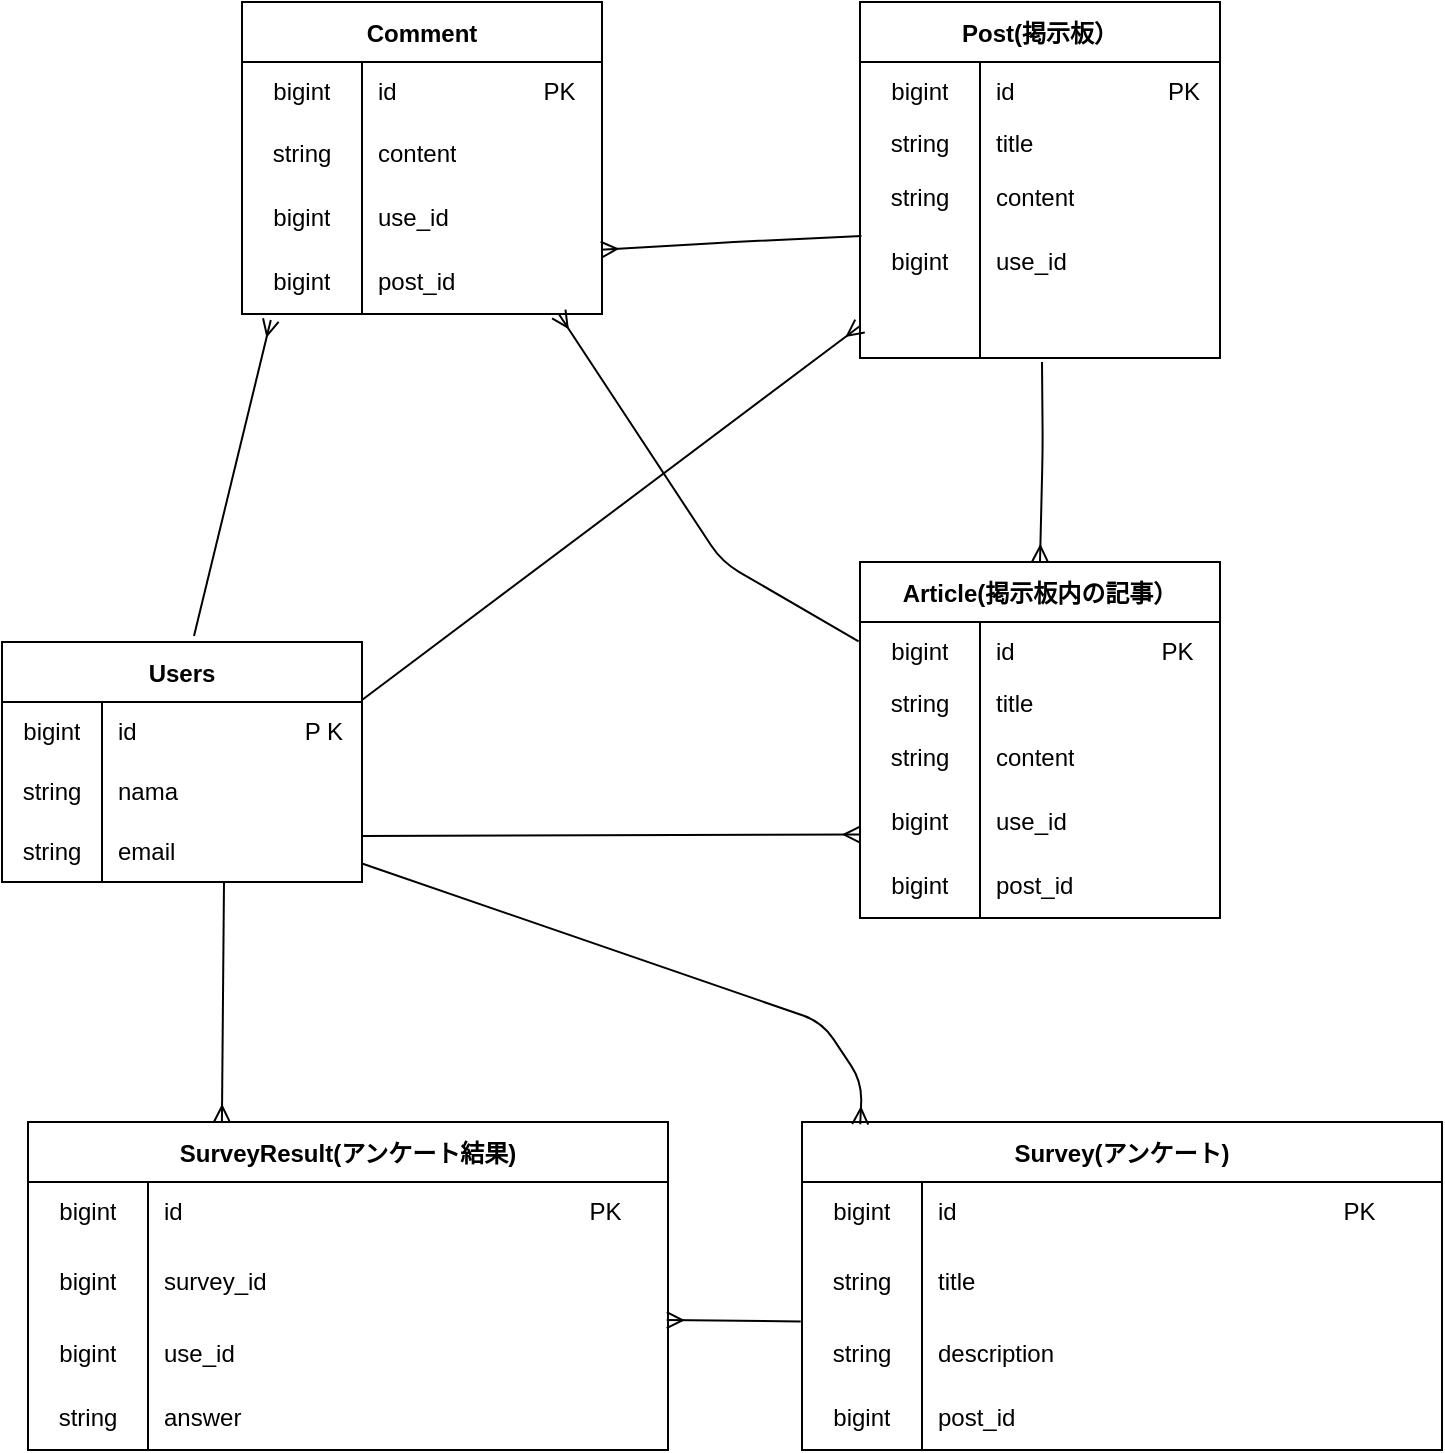 <mxfile>
    <diagram id="APkbT197lmlgCGNSwXuf" name="ページ1">
        <mxGraphModel dx="790" dy="532" grid="1" gridSize="10" guides="1" tooltips="1" connect="1" arrows="1" fold="1" page="1" pageScale="1" pageWidth="827" pageHeight="1169" math="0" shadow="0">
            <root>
                <mxCell id="0"/>
                <mxCell id="1" parent="0"/>
                <mxCell id="73" value="Users" style="shape=table;startSize=30;container=1;collapsible=0;childLayout=tableLayout;fixedRows=1;rowLines=0;fontStyle=1;" vertex="1" parent="1">
                    <mxGeometry x="80" y="390" width="180" height="120" as="geometry"/>
                </mxCell>
                <mxCell id="74" value="" style="shape=tableRow;horizontal=0;startSize=0;swimlaneHead=0;swimlaneBody=0;top=0;left=0;bottom=0;right=0;collapsible=0;dropTarget=0;fillColor=none;points=[[0,0.5],[1,0.5]];portConstraint=eastwest;" vertex="1" parent="73">
                    <mxGeometry y="30" width="180" height="30" as="geometry"/>
                </mxCell>
                <mxCell id="75" value="bigint" style="shape=partialRectangle;html=1;whiteSpace=wrap;connectable=0;fillColor=none;top=0;left=0;bottom=0;right=0;overflow=hidden;pointerEvents=1;" vertex="1" parent="74">
                    <mxGeometry width="50" height="30" as="geometry">
                        <mxRectangle width="50" height="30" as="alternateBounds"/>
                    </mxGeometry>
                </mxCell>
                <mxCell id="76" value="id　　　　　　　P K　　　　" style="shape=partialRectangle;html=1;whiteSpace=wrap;connectable=0;fillColor=none;top=0;left=0;bottom=0;right=0;align=left;spacingLeft=6;overflow=hidden;" vertex="1" parent="74">
                    <mxGeometry x="50" width="130" height="30" as="geometry">
                        <mxRectangle width="130" height="30" as="alternateBounds"/>
                    </mxGeometry>
                </mxCell>
                <mxCell id="77" value="" style="shape=tableRow;horizontal=0;startSize=0;swimlaneHead=0;swimlaneBody=0;top=0;left=0;bottom=0;right=0;collapsible=0;dropTarget=0;fillColor=none;points=[[0,0.5],[1,0.5]];portConstraint=eastwest;" vertex="1" parent="73">
                    <mxGeometry y="60" width="180" height="30" as="geometry"/>
                </mxCell>
                <mxCell id="78" value="string" style="shape=partialRectangle;html=1;whiteSpace=wrap;connectable=0;fillColor=none;top=0;left=0;bottom=0;right=0;overflow=hidden;" vertex="1" parent="77">
                    <mxGeometry width="50" height="30" as="geometry">
                        <mxRectangle width="50" height="30" as="alternateBounds"/>
                    </mxGeometry>
                </mxCell>
                <mxCell id="79" value="nama" style="shape=partialRectangle;html=1;whiteSpace=wrap;connectable=0;fillColor=none;top=0;left=0;bottom=0;right=0;align=left;spacingLeft=6;overflow=hidden;" vertex="1" parent="77">
                    <mxGeometry x="50" width="130" height="30" as="geometry">
                        <mxRectangle width="130" height="30" as="alternateBounds"/>
                    </mxGeometry>
                </mxCell>
                <mxCell id="80" value="" style="shape=tableRow;horizontal=0;startSize=0;swimlaneHead=0;swimlaneBody=0;top=0;left=0;bottom=0;right=0;collapsible=0;dropTarget=0;fillColor=none;points=[[0,0.5],[1,0.5]];portConstraint=eastwest;" vertex="1" parent="73">
                    <mxGeometry y="90" width="180" height="30" as="geometry"/>
                </mxCell>
                <mxCell id="81" value="string" style="shape=partialRectangle;html=1;whiteSpace=wrap;connectable=0;fillColor=none;top=0;left=0;bottom=0;right=0;overflow=hidden;" vertex="1" parent="80">
                    <mxGeometry width="50" height="30" as="geometry">
                        <mxRectangle width="50" height="30" as="alternateBounds"/>
                    </mxGeometry>
                </mxCell>
                <mxCell id="82" value="email" style="shape=partialRectangle;html=1;whiteSpace=wrap;connectable=0;fillColor=none;top=0;left=0;bottom=0;right=0;align=left;spacingLeft=6;overflow=hidden;" vertex="1" parent="80">
                    <mxGeometry x="50" width="130" height="30" as="geometry">
                        <mxRectangle width="130" height="30" as="alternateBounds"/>
                    </mxGeometry>
                </mxCell>
                <mxCell id="83" value="Post(掲示板）" style="shape=table;startSize=30;container=1;collapsible=0;childLayout=tableLayout;fixedRows=1;rowLines=0;fontStyle=1;labelBorderColor=none;labelBackgroundColor=none;" vertex="1" parent="1">
                    <mxGeometry x="509" y="70" width="180" height="178" as="geometry"/>
                </mxCell>
                <mxCell id="84" value="" style="shape=tableRow;horizontal=0;startSize=0;swimlaneHead=0;swimlaneBody=0;top=0;left=0;bottom=0;right=0;collapsible=0;dropTarget=0;fillColor=none;points=[[0,0.5],[1,0.5]];portConstraint=eastwest;" vertex="1" parent="83">
                    <mxGeometry y="30" width="180" height="30" as="geometry"/>
                </mxCell>
                <mxCell id="85" value="bigint" style="shape=partialRectangle;html=1;whiteSpace=wrap;connectable=0;fillColor=none;top=0;left=0;bottom=0;right=0;overflow=hidden;pointerEvents=1;" vertex="1" parent="84">
                    <mxGeometry width="60" height="30" as="geometry">
                        <mxRectangle width="60" height="30" as="alternateBounds"/>
                    </mxGeometry>
                </mxCell>
                <mxCell id="86" value="id&amp;nbsp; &amp;nbsp; &amp;nbsp; &amp;nbsp; &amp;nbsp; &amp;nbsp; &amp;nbsp; &amp;nbsp; &amp;nbsp; &amp;nbsp; &amp;nbsp; &amp;nbsp;PK" style="shape=partialRectangle;html=1;whiteSpace=wrap;connectable=0;fillColor=none;top=0;left=0;bottom=0;right=0;align=left;spacingLeft=6;overflow=hidden;" vertex="1" parent="84">
                    <mxGeometry x="60" width="120" height="30" as="geometry">
                        <mxRectangle width="120" height="30" as="alternateBounds"/>
                    </mxGeometry>
                </mxCell>
                <mxCell id="87" value="" style="shape=tableRow;horizontal=0;startSize=0;swimlaneHead=0;swimlaneBody=0;top=0;left=0;bottom=0;right=0;collapsible=0;dropTarget=0;fillColor=none;points=[[0,0.5],[1,0.5]];portConstraint=eastwest;" vertex="1" parent="83">
                    <mxGeometry y="60" width="180" height="22" as="geometry"/>
                </mxCell>
                <mxCell id="88" value="string" style="shape=partialRectangle;html=1;whiteSpace=wrap;connectable=0;fillColor=none;top=0;left=0;bottom=0;right=0;overflow=hidden;" vertex="1" parent="87">
                    <mxGeometry width="60" height="22" as="geometry">
                        <mxRectangle width="60" height="22" as="alternateBounds"/>
                    </mxGeometry>
                </mxCell>
                <mxCell id="89" value="title" style="shape=partialRectangle;html=1;whiteSpace=wrap;connectable=0;fillColor=none;top=0;left=0;bottom=0;right=0;align=left;spacingLeft=6;overflow=hidden;" vertex="1" parent="87">
                    <mxGeometry x="60" width="120" height="22" as="geometry">
                        <mxRectangle width="120" height="22" as="alternateBounds"/>
                    </mxGeometry>
                </mxCell>
                <mxCell id="90" value="" style="shape=tableRow;horizontal=0;startSize=0;swimlaneHead=0;swimlaneBody=0;top=0;left=0;bottom=0;right=0;collapsible=0;dropTarget=0;fillColor=none;points=[[0,0.5],[1,0.5]];portConstraint=eastwest;" vertex="1" parent="83">
                    <mxGeometry y="82" width="180" height="32" as="geometry"/>
                </mxCell>
                <mxCell id="91" value="string" style="shape=partialRectangle;html=1;whiteSpace=wrap;connectable=0;fillColor=none;top=0;left=0;bottom=0;right=0;overflow=hidden;" vertex="1" parent="90">
                    <mxGeometry width="60" height="32" as="geometry">
                        <mxRectangle width="60" height="32" as="alternateBounds"/>
                    </mxGeometry>
                </mxCell>
                <mxCell id="92" value="content" style="shape=partialRectangle;html=1;whiteSpace=wrap;connectable=0;fillColor=none;top=0;left=0;bottom=0;right=0;align=left;spacingLeft=6;overflow=hidden;" vertex="1" parent="90">
                    <mxGeometry x="60" width="120" height="32" as="geometry">
                        <mxRectangle width="120" height="32" as="alternateBounds"/>
                    </mxGeometry>
                </mxCell>
                <mxCell id="134" value="" style="shape=tableRow;horizontal=0;startSize=0;swimlaneHead=0;swimlaneBody=0;top=0;left=0;bottom=0;right=0;collapsible=0;dropTarget=0;fillColor=none;points=[[0,0.5],[1,0.5]];portConstraint=eastwest;" vertex="1" parent="83">
                    <mxGeometry y="114" width="180" height="32" as="geometry"/>
                </mxCell>
                <mxCell id="135" value="bigint" style="shape=partialRectangle;html=1;whiteSpace=wrap;connectable=0;fillColor=none;top=0;left=0;bottom=0;right=0;overflow=hidden;" vertex="1" parent="134">
                    <mxGeometry width="60" height="32" as="geometry">
                        <mxRectangle width="60" height="32" as="alternateBounds"/>
                    </mxGeometry>
                </mxCell>
                <mxCell id="136" value="use_id" style="shape=partialRectangle;html=1;whiteSpace=wrap;connectable=0;fillColor=none;top=0;left=0;bottom=0;right=0;align=left;spacingLeft=6;overflow=hidden;" vertex="1" parent="134">
                    <mxGeometry x="60" width="120" height="32" as="geometry">
                        <mxRectangle width="120" height="32" as="alternateBounds"/>
                    </mxGeometry>
                </mxCell>
                <mxCell id="137" value="" style="shape=tableRow;horizontal=0;startSize=0;swimlaneHead=0;swimlaneBody=0;top=0;left=0;bottom=0;right=0;collapsible=0;dropTarget=0;fillColor=none;points=[[0,0.5],[1,0.5]];portConstraint=eastwest;" vertex="1" parent="83">
                    <mxGeometry y="146" width="180" height="32" as="geometry"/>
                </mxCell>
                <mxCell id="138" value="" style="shape=partialRectangle;html=1;whiteSpace=wrap;connectable=0;fillColor=none;top=0;left=0;bottom=0;right=0;overflow=hidden;" vertex="1" parent="137">
                    <mxGeometry width="60" height="32" as="geometry">
                        <mxRectangle width="60" height="32" as="alternateBounds"/>
                    </mxGeometry>
                </mxCell>
                <mxCell id="139" value="" style="shape=partialRectangle;html=1;whiteSpace=wrap;connectable=0;fillColor=none;top=0;left=0;bottom=0;right=0;align=left;spacingLeft=6;overflow=hidden;" vertex="1" parent="137">
                    <mxGeometry x="60" width="120" height="32" as="geometry">
                        <mxRectangle width="120" height="32" as="alternateBounds"/>
                    </mxGeometry>
                </mxCell>
                <mxCell id="141" value="Article(掲示板内の記事）" style="shape=table;startSize=30;container=1;collapsible=0;childLayout=tableLayout;fixedRows=1;rowLines=0;fontStyle=1;labelBorderColor=none;labelBackgroundColor=none;" vertex="1" parent="1">
                    <mxGeometry x="509" y="350" width="180" height="178" as="geometry"/>
                </mxCell>
                <mxCell id="142" value="" style="shape=tableRow;horizontal=0;startSize=0;swimlaneHead=0;swimlaneBody=0;top=0;left=0;bottom=0;right=0;collapsible=0;dropTarget=0;fillColor=none;points=[[0,0.5],[1,0.5]];portConstraint=eastwest;" vertex="1" parent="141">
                    <mxGeometry y="30" width="180" height="30" as="geometry"/>
                </mxCell>
                <mxCell id="143" value="bigint" style="shape=partialRectangle;html=1;whiteSpace=wrap;connectable=0;fillColor=none;top=0;left=0;bottom=0;right=0;overflow=hidden;pointerEvents=1;" vertex="1" parent="142">
                    <mxGeometry width="60" height="30" as="geometry">
                        <mxRectangle width="60" height="30" as="alternateBounds"/>
                    </mxGeometry>
                </mxCell>
                <mxCell id="144" value="id&amp;nbsp; &amp;nbsp; &amp;nbsp; &amp;nbsp; &amp;nbsp; &amp;nbsp; &amp;nbsp; &amp;nbsp; &amp;nbsp; &amp;nbsp; &amp;nbsp; PK" style="shape=partialRectangle;html=1;whiteSpace=wrap;connectable=0;fillColor=none;top=0;left=0;bottom=0;right=0;align=left;spacingLeft=6;overflow=hidden;" vertex="1" parent="142">
                    <mxGeometry x="60" width="120" height="30" as="geometry">
                        <mxRectangle width="120" height="30" as="alternateBounds"/>
                    </mxGeometry>
                </mxCell>
                <mxCell id="145" value="" style="shape=tableRow;horizontal=0;startSize=0;swimlaneHead=0;swimlaneBody=0;top=0;left=0;bottom=0;right=0;collapsible=0;dropTarget=0;fillColor=none;points=[[0,0.5],[1,0.5]];portConstraint=eastwest;" vertex="1" parent="141">
                    <mxGeometry y="60" width="180" height="22" as="geometry"/>
                </mxCell>
                <mxCell id="146" value="string" style="shape=partialRectangle;html=1;whiteSpace=wrap;connectable=0;fillColor=none;top=0;left=0;bottom=0;right=0;overflow=hidden;" vertex="1" parent="145">
                    <mxGeometry width="60" height="22" as="geometry">
                        <mxRectangle width="60" height="22" as="alternateBounds"/>
                    </mxGeometry>
                </mxCell>
                <mxCell id="147" value="title" style="shape=partialRectangle;html=1;whiteSpace=wrap;connectable=0;fillColor=none;top=0;left=0;bottom=0;right=0;align=left;spacingLeft=6;overflow=hidden;" vertex="1" parent="145">
                    <mxGeometry x="60" width="120" height="22" as="geometry">
                        <mxRectangle width="120" height="22" as="alternateBounds"/>
                    </mxGeometry>
                </mxCell>
                <mxCell id="148" value="" style="shape=tableRow;horizontal=0;startSize=0;swimlaneHead=0;swimlaneBody=0;top=0;left=0;bottom=0;right=0;collapsible=0;dropTarget=0;fillColor=none;points=[[0,0.5],[1,0.5]];portConstraint=eastwest;" vertex="1" parent="141">
                    <mxGeometry y="82" width="180" height="32" as="geometry"/>
                </mxCell>
                <mxCell id="149" value="string" style="shape=partialRectangle;html=1;whiteSpace=wrap;connectable=0;fillColor=none;top=0;left=0;bottom=0;right=0;overflow=hidden;" vertex="1" parent="148">
                    <mxGeometry width="60" height="32" as="geometry">
                        <mxRectangle width="60" height="32" as="alternateBounds"/>
                    </mxGeometry>
                </mxCell>
                <mxCell id="150" value="content" style="shape=partialRectangle;html=1;whiteSpace=wrap;connectable=0;fillColor=none;top=0;left=0;bottom=0;right=0;align=left;spacingLeft=6;overflow=hidden;" vertex="1" parent="148">
                    <mxGeometry x="60" width="120" height="32" as="geometry">
                        <mxRectangle width="120" height="32" as="alternateBounds"/>
                    </mxGeometry>
                </mxCell>
                <mxCell id="151" value="" style="shape=tableRow;horizontal=0;startSize=0;swimlaneHead=0;swimlaneBody=0;top=0;left=0;bottom=0;right=0;collapsible=0;dropTarget=0;fillColor=none;points=[[0,0.5],[1,0.5]];portConstraint=eastwest;" vertex="1" parent="141">
                    <mxGeometry y="114" width="180" height="32" as="geometry"/>
                </mxCell>
                <mxCell id="152" value="bigint" style="shape=partialRectangle;html=1;whiteSpace=wrap;connectable=0;fillColor=none;top=0;left=0;bottom=0;right=0;overflow=hidden;" vertex="1" parent="151">
                    <mxGeometry width="60" height="32" as="geometry">
                        <mxRectangle width="60" height="32" as="alternateBounds"/>
                    </mxGeometry>
                </mxCell>
                <mxCell id="153" value="use_id" style="shape=partialRectangle;html=1;whiteSpace=wrap;connectable=0;fillColor=none;top=0;left=0;bottom=0;right=0;align=left;spacingLeft=6;overflow=hidden;" vertex="1" parent="151">
                    <mxGeometry x="60" width="120" height="32" as="geometry">
                        <mxRectangle width="120" height="32" as="alternateBounds"/>
                    </mxGeometry>
                </mxCell>
                <mxCell id="154" value="" style="shape=tableRow;horizontal=0;startSize=0;swimlaneHead=0;swimlaneBody=0;top=0;left=0;bottom=0;right=0;collapsible=0;dropTarget=0;fillColor=none;points=[[0,0.5],[1,0.5]];portConstraint=eastwest;" vertex="1" parent="141">
                    <mxGeometry y="146" width="180" height="32" as="geometry"/>
                </mxCell>
                <mxCell id="155" value="bigint" style="shape=partialRectangle;html=1;whiteSpace=wrap;connectable=0;fillColor=none;top=0;left=0;bottom=0;right=0;overflow=hidden;" vertex="1" parent="154">
                    <mxGeometry width="60" height="32" as="geometry">
                        <mxRectangle width="60" height="32" as="alternateBounds"/>
                    </mxGeometry>
                </mxCell>
                <mxCell id="156" value="post_id" style="shape=partialRectangle;html=1;whiteSpace=wrap;connectable=0;fillColor=none;top=0;left=0;bottom=0;right=0;align=left;spacingLeft=6;overflow=hidden;" vertex="1" parent="154">
                    <mxGeometry x="60" width="120" height="32" as="geometry">
                        <mxRectangle width="120" height="32" as="alternateBounds"/>
                    </mxGeometry>
                </mxCell>
                <mxCell id="157" value="Survey(アンケート)" style="shape=table;startSize=30;container=1;collapsible=0;childLayout=tableLayout;fixedRows=1;rowLines=0;fontStyle=1;labelBorderColor=none;labelBackgroundColor=none;" vertex="1" parent="1">
                    <mxGeometry x="480" y="630" width="320" height="164" as="geometry"/>
                </mxCell>
                <mxCell id="158" value="" style="shape=tableRow;horizontal=0;startSize=0;swimlaneHead=0;swimlaneBody=0;top=0;left=0;bottom=0;right=0;collapsible=0;dropTarget=0;fillColor=none;points=[[0,0.5],[1,0.5]];portConstraint=eastwest;" vertex="1" parent="157">
                    <mxGeometry y="30" width="320" height="30" as="geometry"/>
                </mxCell>
                <mxCell id="159" value="bigint" style="shape=partialRectangle;html=1;whiteSpace=wrap;connectable=0;fillColor=none;top=0;left=0;bottom=0;right=0;overflow=hidden;pointerEvents=1;" vertex="1" parent="158">
                    <mxGeometry width="60" height="30" as="geometry">
                        <mxRectangle width="60" height="30" as="alternateBounds"/>
                    </mxGeometry>
                </mxCell>
                <mxCell id="160" value="id&amp;nbsp; &amp;nbsp; &amp;nbsp; &amp;nbsp; &amp;nbsp; &amp;nbsp; &amp;nbsp; &amp;nbsp; &amp;nbsp; &amp;nbsp; &amp;nbsp; &amp;nbsp; &amp;nbsp; &amp;nbsp; &amp;nbsp; &amp;nbsp; &amp;nbsp; &amp;nbsp; &amp;nbsp; &amp;nbsp; &amp;nbsp; &amp;nbsp; &amp;nbsp; &amp;nbsp; &amp;nbsp; &amp;nbsp; &amp;nbsp; &amp;nbsp; &amp;nbsp; PK" style="shape=partialRectangle;html=1;whiteSpace=wrap;connectable=0;fillColor=none;top=0;left=0;bottom=0;right=0;align=left;spacingLeft=6;overflow=hidden;" vertex="1" parent="158">
                    <mxGeometry x="60" width="260" height="30" as="geometry">
                        <mxRectangle width="260" height="30" as="alternateBounds"/>
                    </mxGeometry>
                </mxCell>
                <mxCell id="161" value="" style="shape=tableRow;horizontal=0;startSize=0;swimlaneHead=0;swimlaneBody=0;top=0;left=0;bottom=0;right=0;collapsible=0;dropTarget=0;fillColor=none;points=[[0,0.5],[1,0.5]];portConstraint=eastwest;" vertex="1" parent="157">
                    <mxGeometry y="60" width="320" height="40" as="geometry"/>
                </mxCell>
                <mxCell id="162" value="string" style="shape=partialRectangle;html=1;whiteSpace=wrap;connectable=0;fillColor=none;top=0;left=0;bottom=0;right=0;overflow=hidden;" vertex="1" parent="161">
                    <mxGeometry width="60" height="40" as="geometry">
                        <mxRectangle width="60" height="40" as="alternateBounds"/>
                    </mxGeometry>
                </mxCell>
                <mxCell id="163" value="title" style="shape=partialRectangle;html=1;whiteSpace=wrap;connectable=0;fillColor=none;top=0;left=0;bottom=0;right=0;align=left;spacingLeft=6;overflow=hidden;" vertex="1" parent="161">
                    <mxGeometry x="60" width="260" height="40" as="geometry">
                        <mxRectangle width="260" height="40" as="alternateBounds"/>
                    </mxGeometry>
                </mxCell>
                <mxCell id="164" value="" style="shape=tableRow;horizontal=0;startSize=0;swimlaneHead=0;swimlaneBody=0;top=0;left=0;bottom=0;right=0;collapsible=0;dropTarget=0;fillColor=none;points=[[0,0.5],[1,0.5]];portConstraint=eastwest;" vertex="1" parent="157">
                    <mxGeometry y="100" width="320" height="32" as="geometry"/>
                </mxCell>
                <mxCell id="165" value="string" style="shape=partialRectangle;html=1;whiteSpace=wrap;connectable=0;fillColor=none;top=0;left=0;bottom=0;right=0;overflow=hidden;" vertex="1" parent="164">
                    <mxGeometry width="60" height="32" as="geometry">
                        <mxRectangle width="60" height="32" as="alternateBounds"/>
                    </mxGeometry>
                </mxCell>
                <mxCell id="166" value="description" style="shape=partialRectangle;html=1;whiteSpace=wrap;connectable=0;fillColor=none;top=0;left=0;bottom=0;right=0;align=left;spacingLeft=6;overflow=hidden;" vertex="1" parent="164">
                    <mxGeometry x="60" width="260" height="32" as="geometry">
                        <mxRectangle width="260" height="32" as="alternateBounds"/>
                    </mxGeometry>
                </mxCell>
                <mxCell id="170" value="" style="shape=tableRow;horizontal=0;startSize=0;swimlaneHead=0;swimlaneBody=0;top=0;left=0;bottom=0;right=0;collapsible=0;dropTarget=0;fillColor=none;points=[[0,0.5],[1,0.5]];portConstraint=eastwest;" vertex="1" parent="157">
                    <mxGeometry y="132" width="320" height="32" as="geometry"/>
                </mxCell>
                <mxCell id="171" value="bigint" style="shape=partialRectangle;html=1;whiteSpace=wrap;connectable=0;fillColor=none;top=0;left=0;bottom=0;right=0;overflow=hidden;" vertex="1" parent="170">
                    <mxGeometry width="60" height="32" as="geometry">
                        <mxRectangle width="60" height="32" as="alternateBounds"/>
                    </mxGeometry>
                </mxCell>
                <mxCell id="172" value="post_id" style="shape=partialRectangle;html=1;whiteSpace=wrap;connectable=0;fillColor=none;top=0;left=0;bottom=0;right=0;align=left;spacingLeft=6;overflow=hidden;" vertex="1" parent="170">
                    <mxGeometry x="60" width="260" height="32" as="geometry">
                        <mxRectangle width="260" height="32" as="alternateBounds"/>
                    </mxGeometry>
                </mxCell>
                <mxCell id="265" value="SurveyResult(アンケート結果)" style="shape=table;startSize=30;container=1;collapsible=0;childLayout=tableLayout;fixedRows=1;rowLines=0;fontStyle=1;labelBorderColor=none;labelBackgroundColor=none;" vertex="1" parent="1">
                    <mxGeometry x="93" y="630" width="320" height="164" as="geometry"/>
                </mxCell>
                <mxCell id="266" value="" style="shape=tableRow;horizontal=0;startSize=0;swimlaneHead=0;swimlaneBody=0;top=0;left=0;bottom=0;right=0;collapsible=0;dropTarget=0;fillColor=none;points=[[0,0.5],[1,0.5]];portConstraint=eastwest;" vertex="1" parent="265">
                    <mxGeometry y="30" width="320" height="30" as="geometry"/>
                </mxCell>
                <mxCell id="267" value="bigint" style="shape=partialRectangle;html=1;whiteSpace=wrap;connectable=0;fillColor=none;top=0;left=0;bottom=0;right=0;overflow=hidden;pointerEvents=1;" vertex="1" parent="266">
                    <mxGeometry width="60" height="30" as="geometry">
                        <mxRectangle width="60" height="30" as="alternateBounds"/>
                    </mxGeometry>
                </mxCell>
                <mxCell id="268" value="id&amp;nbsp; &amp;nbsp; &amp;nbsp; &amp;nbsp; &amp;nbsp; &amp;nbsp; &amp;nbsp; &amp;nbsp; &amp;nbsp; &amp;nbsp; &amp;nbsp; &amp;nbsp; &amp;nbsp; &amp;nbsp; &amp;nbsp; &amp;nbsp; &amp;nbsp; &amp;nbsp; &amp;nbsp; &amp;nbsp; &amp;nbsp; &amp;nbsp; &amp;nbsp; &amp;nbsp; &amp;nbsp; &amp;nbsp; &amp;nbsp; &amp;nbsp; &amp;nbsp; &amp;nbsp; &amp;nbsp;PK" style="shape=partialRectangle;html=1;whiteSpace=wrap;connectable=0;fillColor=none;top=0;left=0;bottom=0;right=0;align=left;spacingLeft=6;overflow=hidden;" vertex="1" parent="266">
                    <mxGeometry x="60" width="260" height="30" as="geometry">
                        <mxRectangle width="260" height="30" as="alternateBounds"/>
                    </mxGeometry>
                </mxCell>
                <mxCell id="269" value="" style="shape=tableRow;horizontal=0;startSize=0;swimlaneHead=0;swimlaneBody=0;top=0;left=0;bottom=0;right=0;collapsible=0;dropTarget=0;fillColor=none;points=[[0,0.5],[1,0.5]];portConstraint=eastwest;" vertex="1" parent="265">
                    <mxGeometry y="60" width="320" height="40" as="geometry"/>
                </mxCell>
                <mxCell id="270" value="bigint" style="shape=partialRectangle;html=1;whiteSpace=wrap;connectable=0;fillColor=none;top=0;left=0;bottom=0;right=0;overflow=hidden;" vertex="1" parent="269">
                    <mxGeometry width="60" height="40" as="geometry">
                        <mxRectangle width="60" height="40" as="alternateBounds"/>
                    </mxGeometry>
                </mxCell>
                <mxCell id="271" value="survey_id" style="shape=partialRectangle;html=1;whiteSpace=wrap;connectable=0;fillColor=none;top=0;left=0;bottom=0;right=0;align=left;spacingLeft=6;overflow=hidden;" vertex="1" parent="269">
                    <mxGeometry x="60" width="260" height="40" as="geometry">
                        <mxRectangle width="260" height="40" as="alternateBounds"/>
                    </mxGeometry>
                </mxCell>
                <mxCell id="272" value="" style="shape=tableRow;horizontal=0;startSize=0;swimlaneHead=0;swimlaneBody=0;top=0;left=0;bottom=0;right=0;collapsible=0;dropTarget=0;fillColor=none;points=[[0,0.5],[1,0.5]];portConstraint=eastwest;" vertex="1" parent="265">
                    <mxGeometry y="100" width="320" height="32" as="geometry"/>
                </mxCell>
                <mxCell id="273" value="bigint" style="shape=partialRectangle;html=1;whiteSpace=wrap;connectable=0;fillColor=none;top=0;left=0;bottom=0;right=0;overflow=hidden;" vertex="1" parent="272">
                    <mxGeometry width="60" height="32" as="geometry">
                        <mxRectangle width="60" height="32" as="alternateBounds"/>
                    </mxGeometry>
                </mxCell>
                <mxCell id="274" value="use_id" style="shape=partialRectangle;html=1;whiteSpace=wrap;connectable=0;fillColor=none;top=0;left=0;bottom=0;right=0;align=left;spacingLeft=6;overflow=hidden;" vertex="1" parent="272">
                    <mxGeometry x="60" width="260" height="32" as="geometry">
                        <mxRectangle width="260" height="32" as="alternateBounds"/>
                    </mxGeometry>
                </mxCell>
                <mxCell id="275" value="" style="shape=tableRow;horizontal=0;startSize=0;swimlaneHead=0;swimlaneBody=0;top=0;left=0;bottom=0;right=0;collapsible=0;dropTarget=0;fillColor=none;points=[[0,0.5],[1,0.5]];portConstraint=eastwest;" vertex="1" parent="265">
                    <mxGeometry y="132" width="320" height="32" as="geometry"/>
                </mxCell>
                <mxCell id="276" value="string" style="shape=partialRectangle;html=1;whiteSpace=wrap;connectable=0;fillColor=none;top=0;left=0;bottom=0;right=0;overflow=hidden;" vertex="1" parent="275">
                    <mxGeometry width="60" height="32" as="geometry">
                        <mxRectangle width="60" height="32" as="alternateBounds"/>
                    </mxGeometry>
                </mxCell>
                <mxCell id="277" value="answer" style="shape=partialRectangle;html=1;whiteSpace=wrap;connectable=0;fillColor=none;top=0;left=0;bottom=0;right=0;align=left;spacingLeft=6;overflow=hidden;" vertex="1" parent="275">
                    <mxGeometry x="60" width="260" height="32" as="geometry">
                        <mxRectangle width="260" height="32" as="alternateBounds"/>
                    </mxGeometry>
                </mxCell>
                <mxCell id="278" value="Comment" style="shape=table;startSize=30;container=1;collapsible=0;childLayout=tableLayout;fixedRows=1;rowLines=0;fontStyle=1;labelBorderColor=none;labelBackgroundColor=none;" vertex="1" parent="1">
                    <mxGeometry x="200" y="70" width="180" height="156" as="geometry"/>
                </mxCell>
                <mxCell id="279" value="" style="shape=tableRow;horizontal=0;startSize=0;swimlaneHead=0;swimlaneBody=0;top=0;left=0;bottom=0;right=0;collapsible=0;dropTarget=0;fillColor=none;points=[[0,0.5],[1,0.5]];portConstraint=eastwest;" vertex="1" parent="278">
                    <mxGeometry y="30" width="180" height="30" as="geometry"/>
                </mxCell>
                <mxCell id="280" value="bigint" style="shape=partialRectangle;html=1;whiteSpace=wrap;connectable=0;fillColor=none;top=0;left=0;bottom=0;right=0;overflow=hidden;pointerEvents=1;" vertex="1" parent="279">
                    <mxGeometry width="60" height="30" as="geometry">
                        <mxRectangle width="60" height="30" as="alternateBounds"/>
                    </mxGeometry>
                </mxCell>
                <mxCell id="281" value="id&amp;nbsp; &amp;nbsp; &amp;nbsp; &amp;nbsp; &amp;nbsp; &amp;nbsp; &amp;nbsp; &amp;nbsp; &amp;nbsp; &amp;nbsp; &amp;nbsp; PK" style="shape=partialRectangle;html=1;whiteSpace=wrap;connectable=0;fillColor=none;top=0;left=0;bottom=0;right=0;align=left;spacingLeft=6;overflow=hidden;" vertex="1" parent="279">
                    <mxGeometry x="60" width="120" height="30" as="geometry">
                        <mxRectangle width="120" height="30" as="alternateBounds"/>
                    </mxGeometry>
                </mxCell>
                <mxCell id="285" value="" style="shape=tableRow;horizontal=0;startSize=0;swimlaneHead=0;swimlaneBody=0;top=0;left=0;bottom=0;right=0;collapsible=0;dropTarget=0;fillColor=none;points=[[0,0.5],[1,0.5]];portConstraint=eastwest;" vertex="1" parent="278">
                    <mxGeometry y="60" width="180" height="32" as="geometry"/>
                </mxCell>
                <mxCell id="286" value="string" style="shape=partialRectangle;html=1;whiteSpace=wrap;connectable=0;fillColor=none;top=0;left=0;bottom=0;right=0;overflow=hidden;" vertex="1" parent="285">
                    <mxGeometry width="60" height="32" as="geometry">
                        <mxRectangle width="60" height="32" as="alternateBounds"/>
                    </mxGeometry>
                </mxCell>
                <mxCell id="287" value="content" style="shape=partialRectangle;html=1;whiteSpace=wrap;connectable=0;fillColor=none;top=0;left=0;bottom=0;right=0;align=left;spacingLeft=6;overflow=hidden;" vertex="1" parent="285">
                    <mxGeometry x="60" width="120" height="32" as="geometry">
                        <mxRectangle width="120" height="32" as="alternateBounds"/>
                    </mxGeometry>
                </mxCell>
                <mxCell id="288" value="" style="shape=tableRow;horizontal=0;startSize=0;swimlaneHead=0;swimlaneBody=0;top=0;left=0;bottom=0;right=0;collapsible=0;dropTarget=0;fillColor=none;points=[[0,0.5],[1,0.5]];portConstraint=eastwest;" vertex="1" parent="278">
                    <mxGeometry y="92" width="180" height="32" as="geometry"/>
                </mxCell>
                <mxCell id="289" value="bigint" style="shape=partialRectangle;html=1;whiteSpace=wrap;connectable=0;fillColor=none;top=0;left=0;bottom=0;right=0;overflow=hidden;" vertex="1" parent="288">
                    <mxGeometry width="60" height="32" as="geometry">
                        <mxRectangle width="60" height="32" as="alternateBounds"/>
                    </mxGeometry>
                </mxCell>
                <mxCell id="290" value="use_id" style="shape=partialRectangle;html=1;whiteSpace=wrap;connectable=0;fillColor=none;top=0;left=0;bottom=0;right=0;align=left;spacingLeft=6;overflow=hidden;" vertex="1" parent="288">
                    <mxGeometry x="60" width="120" height="32" as="geometry">
                        <mxRectangle width="120" height="32" as="alternateBounds"/>
                    </mxGeometry>
                </mxCell>
                <mxCell id="291" value="" style="shape=tableRow;horizontal=0;startSize=0;swimlaneHead=0;swimlaneBody=0;top=0;left=0;bottom=0;right=0;collapsible=0;dropTarget=0;fillColor=none;points=[[0,0.5],[1,0.5]];portConstraint=eastwest;" vertex="1" parent="278">
                    <mxGeometry y="124" width="180" height="32" as="geometry"/>
                </mxCell>
                <mxCell id="292" value="bigint" style="shape=partialRectangle;html=1;whiteSpace=wrap;connectable=0;fillColor=none;top=0;left=0;bottom=0;right=0;overflow=hidden;" vertex="1" parent="291">
                    <mxGeometry width="60" height="32" as="geometry">
                        <mxRectangle width="60" height="32" as="alternateBounds"/>
                    </mxGeometry>
                </mxCell>
                <mxCell id="293" value="post_id" style="shape=partialRectangle;html=1;whiteSpace=wrap;connectable=0;fillColor=none;top=0;left=0;bottom=0;right=0;align=left;spacingLeft=6;overflow=hidden;" vertex="1" parent="291">
                    <mxGeometry x="60" width="120" height="32" as="geometry">
                        <mxRectangle width="120" height="32" as="alternateBounds"/>
                    </mxGeometry>
                </mxCell>
                <mxCell id="299" value="" style="endArrow=ERmany;html=1;strokeColor=default;strokeWidth=1;fontSize=15;jumpSize=12;endFill=0;entryX=0.992;entryY=0.996;entryDx=0;entryDy=0;entryPerimeter=0;exitX=0.004;exitY=0.093;exitDx=0;exitDy=0;exitPerimeter=0;" edge="1" parent="278" source="134">
                    <mxGeometry width="50" height="50" relative="1" as="geometry">
                        <mxPoint x="306" y="120" as="sourcePoint"/>
                        <mxPoint x="179.56" y="123.872" as="targetPoint"/>
                        <Array as="points">
                            <mxPoint x="246" y="120"/>
                        </Array>
                    </mxGeometry>
                </mxCell>
                <mxCell id="296" value="" style="endArrow=ERmany;html=1;strokeColor=default;strokeWidth=1;fontSize=15;jumpSize=12;endFill=0;entryX=0.08;entryY=1.095;entryDx=0;entryDy=0;entryPerimeter=0;" edge="1" parent="1" target="291">
                    <mxGeometry width="50" height="50" relative="1" as="geometry">
                        <mxPoint x="176" y="387" as="sourcePoint"/>
                        <mxPoint x="270" y="228" as="targetPoint"/>
                    </mxGeometry>
                </mxCell>
                <mxCell id="297" value="" style="endArrow=ERmany;html=1;strokeColor=default;strokeWidth=1;fontSize=15;jumpSize=12;endFill=0;entryX=0;entryY=0.5;entryDx=0;entryDy=0;" edge="1" parent="1" target="137">
                    <mxGeometry width="50" height="50" relative="1" as="geometry">
                        <mxPoint x="260" y="419" as="sourcePoint"/>
                        <mxPoint x="500" y="240" as="targetPoint"/>
                    </mxGeometry>
                </mxCell>
                <mxCell id="301" value="" style="endArrow=ERmany;html=1;strokeColor=default;strokeWidth=1;fontSize=15;jumpSize=12;endFill=0;entryX=0.5;entryY=0;entryDx=0;entryDy=0;" edge="1" parent="1" target="141">
                    <mxGeometry width="50" height="50" relative="1" as="geometry">
                        <mxPoint x="600" y="250" as="sourcePoint"/>
                        <mxPoint x="533.92" y="296.892" as="targetPoint"/>
                        <Array as="points">
                            <mxPoint x="600.36" y="293.02"/>
                        </Array>
                    </mxGeometry>
                </mxCell>
                <mxCell id="302" value="" style="endArrow=ERmany;html=1;strokeColor=default;strokeWidth=1;fontSize=15;jumpSize=12;endFill=0;entryX=0;entryY=0.696;entryDx=0;entryDy=0;entryPerimeter=0;" edge="1" parent="1" target="151">
                    <mxGeometry width="50" height="50" relative="1" as="geometry">
                        <mxPoint x="260" y="487.0" as="sourcePoint"/>
                        <mxPoint x="509" y="300" as="targetPoint"/>
                    </mxGeometry>
                </mxCell>
                <mxCell id="303" value="" style="endArrow=ERmany;html=1;strokeColor=default;strokeWidth=1;fontSize=15;jumpSize=12;endFill=0;exitX=-0.002;exitY=0.993;exitDx=0;exitDy=0;exitPerimeter=0;entryX=0.998;entryY=0.976;entryDx=0;entryDy=0;entryPerimeter=0;" edge="1" parent="1" source="161" target="269">
                    <mxGeometry width="50" height="50" relative="1" as="geometry">
                        <mxPoint x="441" y="535.0" as="sourcePoint"/>
                        <mxPoint x="420" y="730" as="targetPoint"/>
                        <Array as="points"/>
                    </mxGeometry>
                </mxCell>
                <mxCell id="304" value="" style="endArrow=ERmany;html=1;strokeColor=default;strokeWidth=1;fontSize=15;jumpSize=12;endFill=0;entryX=0.091;entryY=0.007;entryDx=0;entryDy=0;entryPerimeter=0;" edge="1" parent="1" target="157">
                    <mxGeometry width="50" height="50" relative="1" as="geometry">
                        <mxPoint x="260" y="500.73" as="sourcePoint"/>
                        <mxPoint x="509" y="500.002" as="targetPoint"/>
                        <Array as="points">
                            <mxPoint x="490" y="580"/>
                            <mxPoint x="510" y="610"/>
                        </Array>
                    </mxGeometry>
                </mxCell>
                <mxCell id="305" value="" style="endArrow=ERmany;html=1;strokeColor=default;strokeWidth=1;fontSize=15;jumpSize=12;endFill=0;entryX=0.303;entryY=0;entryDx=0;entryDy=0;entryPerimeter=0;" edge="1" parent="1" target="265">
                    <mxGeometry width="50" height="50" relative="1" as="geometry">
                        <mxPoint x="191" y="510.0" as="sourcePoint"/>
                        <mxPoint x="190" y="610.0" as="targetPoint"/>
                        <Array as="points"/>
                    </mxGeometry>
                </mxCell>
                <mxCell id="307" value="" style="endArrow=ERmany;html=1;strokeColor=default;strokeWidth=1;fontSize=15;jumpSize=12;endFill=0;entryX=0.08;entryY=1.095;entryDx=0;entryDy=0;entryPerimeter=0;exitX=-0.004;exitY=0.324;exitDx=0;exitDy=0;exitPerimeter=0;" edge="1" parent="1" source="142">
                    <mxGeometry width="50" height="50" relative="1" as="geometry">
                        <mxPoint x="500" y="384" as="sourcePoint"/>
                        <mxPoint x="358.4" y="226.0" as="targetPoint"/>
                        <Array as="points">
                            <mxPoint x="440" y="350"/>
                        </Array>
                    </mxGeometry>
                </mxCell>
            </root>
        </mxGraphModel>
    </diagram>
</mxfile>